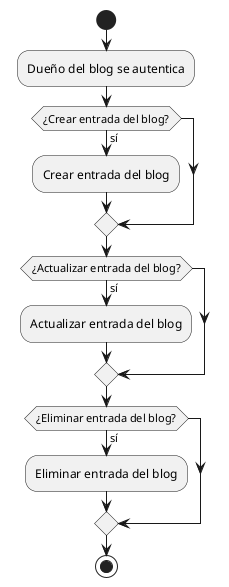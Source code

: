 @startuml
start
:Dueño del blog se autentica;
if (¿Crear entrada del blog?) then (sí)
  :Crear entrada del blog;
endif
if (¿Actualizar entrada del blog?) then (sí)
  :Actualizar entrada del blog;
endif
if (¿Eliminar entrada del blog?) then (sí)
  :Eliminar entrada del blog;
endif
stop
@enduml